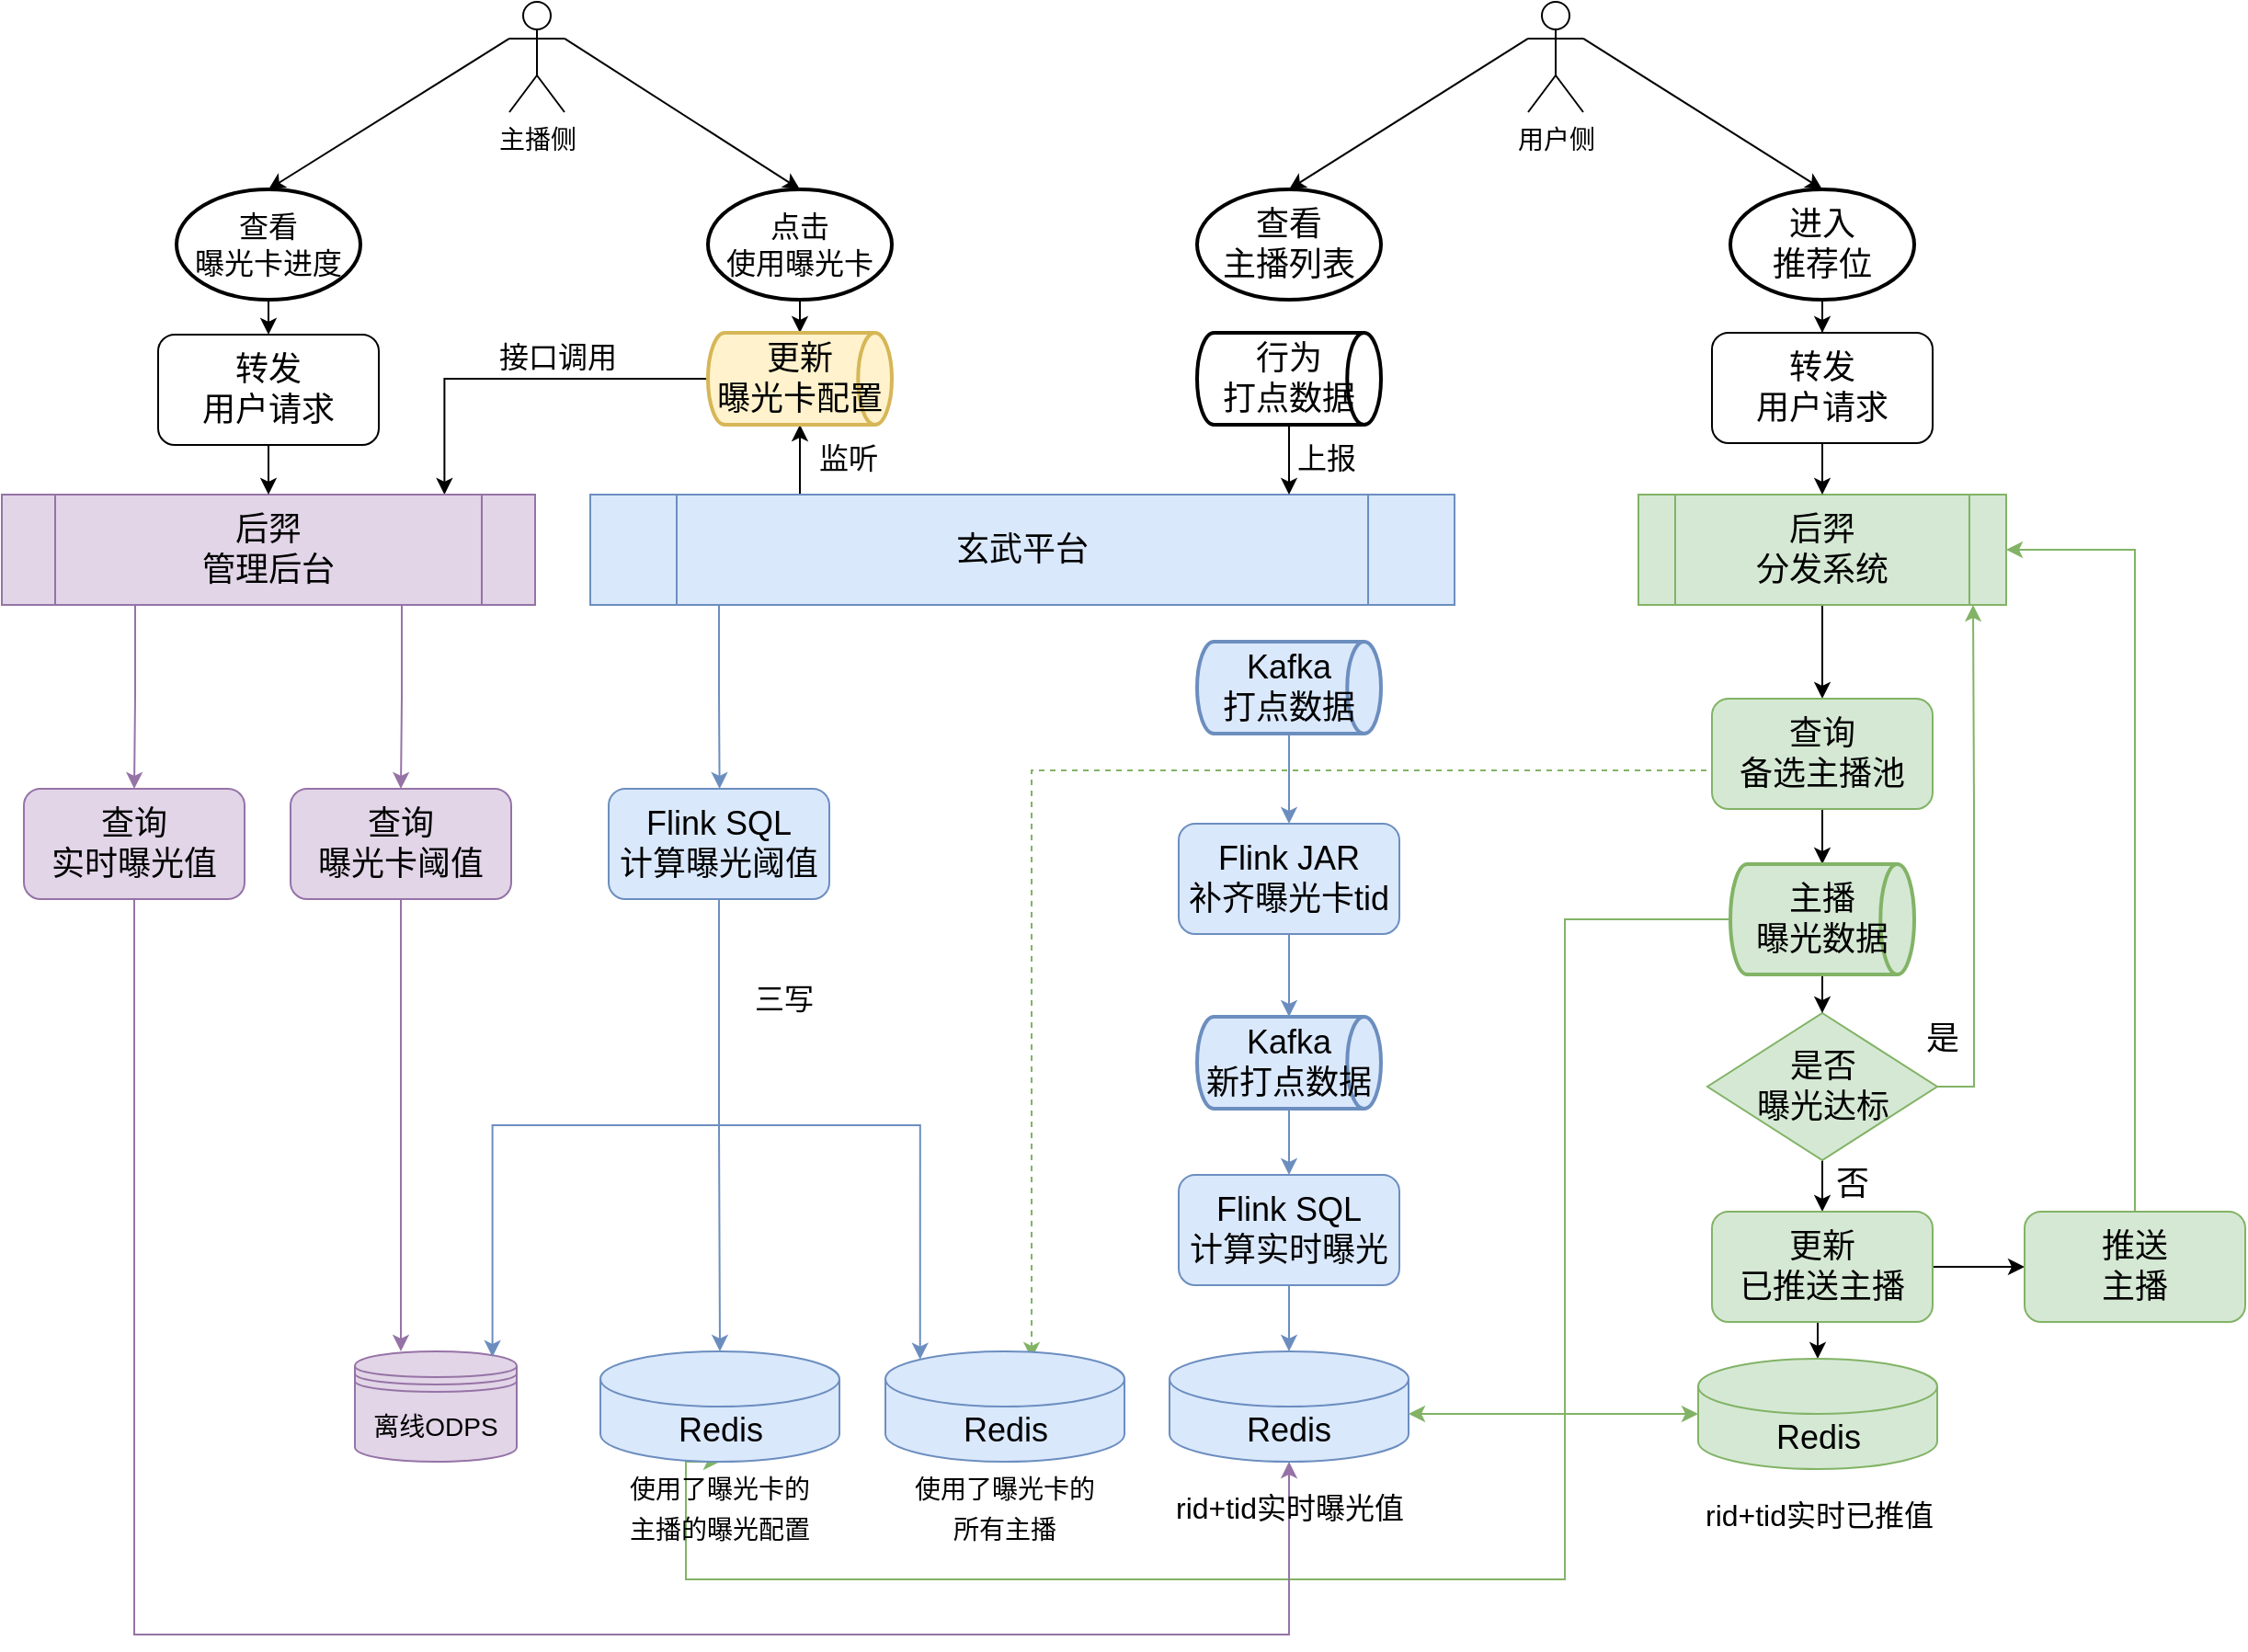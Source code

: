 <mxfile version="18.1.2" type="github">
  <diagram id="C5RBs43oDa-KdzZeNtuy" name="Page-1">
    <mxGraphModel dx="2500" dy="879" grid="1" gridSize="10" guides="1" tooltips="1" connect="1" arrows="1" fold="1" page="1" pageScale="1" pageWidth="827" pageHeight="1169" math="0" shadow="0">
      <root>
        <mxCell id="WIyWlLk6GJQsqaUBKTNV-0" />
        <mxCell id="WIyWlLk6GJQsqaUBKTNV-1" parent="WIyWlLk6GJQsqaUBKTNV-0" />
        <mxCell id="QYNvbnqAfwnq2PlY06qU-68" style="edgeStyle=orthogonalEdgeStyle;rounded=0;orthogonalLoop=1;jettySize=auto;html=1;exitX=0;exitY=0.5;exitDx=0;exitDy=0;exitPerimeter=0;entryX=0.5;entryY=1;entryDx=0;entryDy=0;entryPerimeter=0;fontSize=16;fillColor=#d5e8d4;strokeColor=#82b366;" edge="1" parent="WIyWlLk6GJQsqaUBKTNV-1" source="QYNvbnqAfwnq2PlY06qU-36" target="QYNvbnqAfwnq2PlY06qU-10">
          <mxGeometry relative="1" as="geometry">
            <Array as="points">
              <mxPoint x="600" y="611" />
              <mxPoint x="600" y="970" />
              <mxPoint x="122" y="970" />
            </Array>
          </mxGeometry>
        </mxCell>
        <mxCell id="QYNvbnqAfwnq2PlY06qU-76" style="edgeStyle=orthogonalEdgeStyle;rounded=0;orthogonalLoop=1;jettySize=auto;html=1;exitX=0.5;exitY=1;exitDx=0;exitDy=0;fontSize=16;entryX=0.5;entryY=1;entryDx=0;entryDy=0;entryPerimeter=0;fillColor=#e1d5e7;strokeColor=#9673a6;" edge="1" parent="WIyWlLk6GJQsqaUBKTNV-1" source="QYNvbnqAfwnq2PlY06qU-73" target="QYNvbnqAfwnq2PlY06qU-13">
          <mxGeometry relative="1" as="geometry">
            <mxPoint x="451" y="880" as="targetPoint" />
            <Array as="points">
              <mxPoint x="-178" y="1000" />
              <mxPoint x="450" y="1000" />
            </Array>
          </mxGeometry>
        </mxCell>
        <mxCell id="QYNvbnqAfwnq2PlY06qU-83" style="edgeStyle=none;rounded=0;orthogonalLoop=1;jettySize=auto;html=1;exitX=1;exitY=0.333;exitDx=0;exitDy=0;exitPerimeter=0;entryX=0.5;entryY=0;entryDx=0;entryDy=0;entryPerimeter=0;fontSize=16;" edge="1" parent="WIyWlLk6GJQsqaUBKTNV-1" source="QYNvbnqAfwnq2PlY06qU-0" target="QYNvbnqAfwnq2PlY06qU-32">
          <mxGeometry relative="1" as="geometry" />
        </mxCell>
        <mxCell id="QYNvbnqAfwnq2PlY06qU-84" style="edgeStyle=none;rounded=0;orthogonalLoop=1;jettySize=auto;html=1;exitX=0;exitY=0.333;exitDx=0;exitDy=0;exitPerimeter=0;entryX=0.5;entryY=0;entryDx=0;entryDy=0;entryPerimeter=0;fontSize=16;" edge="1" parent="WIyWlLk6GJQsqaUBKTNV-1" source="QYNvbnqAfwnq2PlY06qU-0" target="QYNvbnqAfwnq2PlY06qU-34">
          <mxGeometry relative="1" as="geometry" />
        </mxCell>
        <mxCell id="QYNvbnqAfwnq2PlY06qU-0" value="&lt;font style=&quot;font-size: 14px;&quot;&gt;主播侧&lt;/font&gt;" style="shape=umlActor;verticalLabelPosition=bottom;verticalAlign=top;html=1;outlineConnect=0;" vertex="1" parent="WIyWlLk6GJQsqaUBKTNV-1">
          <mxGeometry x="26" y="112" width="30" height="60" as="geometry" />
        </mxCell>
        <mxCell id="QYNvbnqAfwnq2PlY06qU-81" style="rounded=0;orthogonalLoop=1;jettySize=auto;html=1;exitX=1;exitY=0.333;exitDx=0;exitDy=0;exitPerimeter=0;entryX=0.5;entryY=0;entryDx=0;entryDy=0;entryPerimeter=0;fontSize=16;" edge="1" parent="WIyWlLk6GJQsqaUBKTNV-1" source="QYNvbnqAfwnq2PlY06qU-1" target="QYNvbnqAfwnq2PlY06qU-31">
          <mxGeometry relative="1" as="geometry" />
        </mxCell>
        <mxCell id="QYNvbnqAfwnq2PlY06qU-82" style="edgeStyle=none;rounded=0;orthogonalLoop=1;jettySize=auto;html=1;exitX=0;exitY=0.333;exitDx=0;exitDy=0;exitPerimeter=0;entryX=0.5;entryY=0;entryDx=0;entryDy=0;entryPerimeter=0;fontSize=16;" edge="1" parent="WIyWlLk6GJQsqaUBKTNV-1" source="QYNvbnqAfwnq2PlY06qU-1" target="QYNvbnqAfwnq2PlY06qU-35">
          <mxGeometry relative="1" as="geometry" />
        </mxCell>
        <mxCell id="QYNvbnqAfwnq2PlY06qU-1" value="&lt;font style=&quot;font-size: 14px;&quot;&gt;用户侧&lt;/font&gt;" style="shape=umlActor;verticalLabelPosition=bottom;verticalAlign=top;html=1;outlineConnect=0;" vertex="1" parent="WIyWlLk6GJQsqaUBKTNV-1">
          <mxGeometry x="580" y="112" width="30" height="60" as="geometry" />
        </mxCell>
        <mxCell id="QYNvbnqAfwnq2PlY06qU-38" style="edgeStyle=orthogonalEdgeStyle;rounded=0;orthogonalLoop=1;jettySize=auto;html=1;exitX=0.5;exitY=1;exitDx=0;exitDy=0;entryX=0.5;entryY=0;entryDx=0;entryDy=0;fontSize=18;" edge="1" parent="WIyWlLk6GJQsqaUBKTNV-1" source="QYNvbnqAfwnq2PlY06qU-3" target="QYNvbnqAfwnq2PlY06qU-4">
          <mxGeometry relative="1" as="geometry" />
        </mxCell>
        <mxCell id="QYNvbnqAfwnq2PlY06qU-3" value="后羿&lt;br&gt;分发系统" style="shape=process;whiteSpace=wrap;html=1;backgroundOutline=1;fontSize=18;fillColor=#d5e8d4;strokeColor=#82b366;" vertex="1" parent="WIyWlLk6GJQsqaUBKTNV-1">
          <mxGeometry x="640" y="380" width="200" height="60" as="geometry" />
        </mxCell>
        <mxCell id="QYNvbnqAfwnq2PlY06qU-39" style="edgeStyle=orthogonalEdgeStyle;rounded=0;orthogonalLoop=1;jettySize=auto;html=1;exitX=0.5;exitY=1;exitDx=0;exitDy=0;entryX=0.5;entryY=0;entryDx=0;entryDy=0;entryPerimeter=0;fontSize=18;" edge="1" parent="WIyWlLk6GJQsqaUBKTNV-1" source="QYNvbnqAfwnq2PlY06qU-4" target="QYNvbnqAfwnq2PlY06qU-36">
          <mxGeometry relative="1" as="geometry" />
        </mxCell>
        <mxCell id="QYNvbnqAfwnq2PlY06qU-98" style="edgeStyle=orthogonalEdgeStyle;rounded=0;orthogonalLoop=1;jettySize=auto;html=1;exitX=0;exitY=0.5;exitDx=0;exitDy=0;fontSize=16;fillColor=#d5e8d4;strokeColor=#82b366;dashed=1;" edge="1" parent="WIyWlLk6GJQsqaUBKTNV-1" source="QYNvbnqAfwnq2PlY06qU-4">
          <mxGeometry relative="1" as="geometry">
            <mxPoint x="310" y="850" as="targetPoint" />
            <Array as="points">
              <mxPoint x="680" y="530" />
              <mxPoint x="310" y="530" />
            </Array>
          </mxGeometry>
        </mxCell>
        <mxCell id="QYNvbnqAfwnq2PlY06qU-4" value="&lt;span style=&quot;font-size: 18px;&quot;&gt;查询&lt;br&gt;备选主播池&lt;/span&gt;" style="rounded=1;whiteSpace=wrap;html=1;fontSize=14;fillColor=#d5e8d4;strokeColor=#82b366;" vertex="1" parent="WIyWlLk6GJQsqaUBKTNV-1">
          <mxGeometry x="680" y="491" width="120" height="60" as="geometry" />
        </mxCell>
        <mxCell id="QYNvbnqAfwnq2PlY06qU-7" value="" style="group;" vertex="1" connectable="0" parent="WIyWlLk6GJQsqaUBKTNV-1">
          <mxGeometry x="228" y="846" width="135" height="100" as="geometry" />
        </mxCell>
        <mxCell id="QYNvbnqAfwnq2PlY06qU-5" value="Redis" style="shape=cylinder3;whiteSpace=wrap;html=1;boundedLbl=1;backgroundOutline=1;size=15;fontSize=18;fillColor=#dae8fc;strokeColor=#6c8ebf;" vertex="1" parent="QYNvbnqAfwnq2PlY06qU-7">
          <mxGeometry x="2.5" width="130" height="60" as="geometry" />
        </mxCell>
        <mxCell id="QYNvbnqAfwnq2PlY06qU-6" value="&lt;font style=&quot;font-size: 14px;&quot;&gt;使用了曝光卡的&lt;br&gt;所有主播&lt;/font&gt;" style="text;html=1;align=center;verticalAlign=middle;whiteSpace=wrap;rounded=0;fontSize=18;" vertex="1" parent="QYNvbnqAfwnq2PlY06qU-7">
          <mxGeometry y="70" width="135" height="30" as="geometry" />
        </mxCell>
        <mxCell id="QYNvbnqAfwnq2PlY06qU-9" value="" style="group;" vertex="1" connectable="0" parent="WIyWlLk6GJQsqaUBKTNV-1">
          <mxGeometry x="73" y="846" width="135" height="100" as="geometry" />
        </mxCell>
        <mxCell id="QYNvbnqAfwnq2PlY06qU-10" value="Redis" style="shape=cylinder3;whiteSpace=wrap;html=1;boundedLbl=1;backgroundOutline=1;size=15;fontSize=18;fillColor=#dae8fc;strokeColor=#6c8ebf;" vertex="1" parent="QYNvbnqAfwnq2PlY06qU-9">
          <mxGeometry x="2.5" width="130" height="60" as="geometry" />
        </mxCell>
        <mxCell id="QYNvbnqAfwnq2PlY06qU-11" value="&lt;font style=&quot;font-size: 14px;&quot;&gt;使用了曝光卡的&lt;br&gt;主播的曝光配置&lt;/font&gt;" style="text;html=1;strokeColor=none;fillColor=none;align=center;verticalAlign=middle;whiteSpace=wrap;rounded=0;fontSize=18;" vertex="1" parent="QYNvbnqAfwnq2PlY06qU-9">
          <mxGeometry y="70" width="135" height="30" as="geometry" />
        </mxCell>
        <mxCell id="QYNvbnqAfwnq2PlY06qU-12" value="" style="group;" vertex="1" connectable="0" parent="WIyWlLk6GJQsqaUBKTNV-1">
          <mxGeometry x="382.5" y="846" width="135" height="100" as="geometry" />
        </mxCell>
        <mxCell id="QYNvbnqAfwnq2PlY06qU-13" value="Redis" style="shape=cylinder3;whiteSpace=wrap;html=1;boundedLbl=1;backgroundOutline=1;size=15;fontSize=18;fillColor=#dae8fc;strokeColor=#6c8ebf;" vertex="1" parent="QYNvbnqAfwnq2PlY06qU-12">
          <mxGeometry x="2.5" width="130" height="60" as="geometry" />
        </mxCell>
        <mxCell id="QYNvbnqAfwnq2PlY06qU-14" value="&lt;font style=&quot;font-size: 16px;&quot;&gt;rid+tid实时曝光值&lt;/font&gt;" style="text;html=1;align=center;verticalAlign=middle;whiteSpace=wrap;rounded=0;fontSize=18;" vertex="1" parent="QYNvbnqAfwnq2PlY06qU-12">
          <mxGeometry x="0.5" y="70" width="135" height="30" as="geometry" />
        </mxCell>
        <mxCell id="QYNvbnqAfwnq2PlY06qU-41" style="edgeStyle=orthogonalEdgeStyle;rounded=0;orthogonalLoop=1;jettySize=auto;html=1;exitX=0.5;exitY=1;exitDx=0;exitDy=0;fontSize=18;" edge="1" parent="WIyWlLk6GJQsqaUBKTNV-1" source="QYNvbnqAfwnq2PlY06qU-15" target="QYNvbnqAfwnq2PlY06qU-16">
          <mxGeometry relative="1" as="geometry" />
        </mxCell>
        <mxCell id="QYNvbnqAfwnq2PlY06qU-49" style="edgeStyle=orthogonalEdgeStyle;rounded=0;orthogonalLoop=1;jettySize=auto;html=1;exitX=1;exitY=0.5;exitDx=0;exitDy=0;entryX=0.91;entryY=1;entryDx=0;entryDy=0;entryPerimeter=0;fontSize=18;fillColor=#d5e8d4;strokeColor=#82b366;" edge="1" parent="WIyWlLk6GJQsqaUBKTNV-1" source="QYNvbnqAfwnq2PlY06qU-15" target="QYNvbnqAfwnq2PlY06qU-3">
          <mxGeometry relative="1" as="geometry" />
        </mxCell>
        <mxCell id="QYNvbnqAfwnq2PlY06qU-15" value="&lt;font style=&quot;font-size: 18px;&quot;&gt;是否&lt;br&gt;曝光达标&lt;/font&gt;" style="rhombus;whiteSpace=wrap;html=1;fontSize=14;fillColor=#d5e8d4;strokeColor=#82b366;" vertex="1" parent="WIyWlLk6GJQsqaUBKTNV-1">
          <mxGeometry x="677.5" y="662" width="125" height="80" as="geometry" />
        </mxCell>
        <mxCell id="QYNvbnqAfwnq2PlY06qU-94" style="edgeStyle=orthogonalEdgeStyle;rounded=0;orthogonalLoop=1;jettySize=auto;html=1;exitX=1;exitY=0.5;exitDx=0;exitDy=0;entryX=0;entryY=0.5;entryDx=0;entryDy=0;fontSize=16;" edge="1" parent="WIyWlLk6GJQsqaUBKTNV-1" source="QYNvbnqAfwnq2PlY06qU-16" target="QYNvbnqAfwnq2PlY06qU-17">
          <mxGeometry relative="1" as="geometry" />
        </mxCell>
        <mxCell id="QYNvbnqAfwnq2PlY06qU-96" style="edgeStyle=orthogonalEdgeStyle;rounded=0;orthogonalLoop=1;jettySize=auto;html=1;exitX=0.5;exitY=1;exitDx=0;exitDy=0;entryX=0.5;entryY=0;entryDx=0;entryDy=0;entryPerimeter=0;fontSize=16;" edge="1" parent="WIyWlLk6GJQsqaUBKTNV-1" source="QYNvbnqAfwnq2PlY06qU-16" target="QYNvbnqAfwnq2PlY06qU-92">
          <mxGeometry relative="1" as="geometry" />
        </mxCell>
        <mxCell id="QYNvbnqAfwnq2PlY06qU-16" value="&lt;span style=&quot;font-size: 18px;&quot;&gt;更新&lt;br&gt;&lt;/span&gt;&lt;span style=&quot;font-size: 18px;&quot;&gt;已推送主播&lt;/span&gt;" style="rounded=1;whiteSpace=wrap;html=1;fontSize=14;fillColor=#d5e8d4;strokeColor=#82b366;" vertex="1" parent="WIyWlLk6GJQsqaUBKTNV-1">
          <mxGeometry x="680" y="770" width="120" height="60" as="geometry" />
        </mxCell>
        <mxCell id="QYNvbnqAfwnq2PlY06qU-95" style="edgeStyle=orthogonalEdgeStyle;rounded=0;orthogonalLoop=1;jettySize=auto;html=1;exitX=0.5;exitY=0;exitDx=0;exitDy=0;entryX=1;entryY=0.5;entryDx=0;entryDy=0;fontSize=16;fillColor=#d5e8d4;strokeColor=#82b366;" edge="1" parent="WIyWlLk6GJQsqaUBKTNV-1" source="QYNvbnqAfwnq2PlY06qU-17" target="QYNvbnqAfwnq2PlY06qU-3">
          <mxGeometry relative="1" as="geometry" />
        </mxCell>
        <mxCell id="QYNvbnqAfwnq2PlY06qU-17" value="&lt;span style=&quot;font-size: 18px;&quot;&gt;推送&lt;br&gt;主播&lt;/span&gt;" style="rounded=1;whiteSpace=wrap;html=1;fontSize=14;fillColor=#d5e8d4;strokeColor=#82b366;" vertex="1" parent="WIyWlLk6GJQsqaUBKTNV-1">
          <mxGeometry x="850" y="770" width="120" height="60" as="geometry" />
        </mxCell>
        <mxCell id="QYNvbnqAfwnq2PlY06qU-52" style="edgeStyle=orthogonalEdgeStyle;rounded=0;orthogonalLoop=1;jettySize=auto;html=1;exitX=0.5;exitY=1;exitDx=0;exitDy=0;entryX=0.5;entryY=0;entryDx=0;entryDy=0;entryPerimeter=0;fontSize=18;fillColor=#dae8fc;strokeColor=#6c8ebf;" edge="1" parent="WIyWlLk6GJQsqaUBKTNV-1" source="QYNvbnqAfwnq2PlY06qU-20" target="QYNvbnqAfwnq2PlY06qU-48">
          <mxGeometry relative="1" as="geometry" />
        </mxCell>
        <mxCell id="QYNvbnqAfwnq2PlY06qU-20" value="&lt;span style=&quot;font-size: 18px;&quot;&gt;Flink JAR&lt;br&gt;补齐曝光卡tid&lt;br&gt;&lt;/span&gt;" style="rounded=1;whiteSpace=wrap;html=1;fontSize=14;fillColor=#dae8fc;strokeColor=#6c8ebf;" vertex="1" parent="WIyWlLk6GJQsqaUBKTNV-1">
          <mxGeometry x="390" y="559" width="120" height="60" as="geometry" />
        </mxCell>
        <mxCell id="QYNvbnqAfwnq2PlY06qU-54" style="edgeStyle=orthogonalEdgeStyle;rounded=0;orthogonalLoop=1;jettySize=auto;html=1;exitX=0.5;exitY=1;exitDx=0;exitDy=0;entryX=0.5;entryY=0;entryDx=0;entryDy=0;entryPerimeter=0;fontSize=18;fillColor=#dae8fc;strokeColor=#6c8ebf;" edge="1" parent="WIyWlLk6GJQsqaUBKTNV-1" source="QYNvbnqAfwnq2PlY06qU-22" target="QYNvbnqAfwnq2PlY06qU-13">
          <mxGeometry relative="1" as="geometry" />
        </mxCell>
        <mxCell id="QYNvbnqAfwnq2PlY06qU-22" value="&lt;span style=&quot;font-size: 18px;&quot;&gt;Flink SQL&lt;br&gt;计算实时曝光&lt;br&gt;&lt;/span&gt;" style="rounded=1;whiteSpace=wrap;html=1;fontSize=14;fillColor=#dae8fc;strokeColor=#6c8ebf;" vertex="1" parent="WIyWlLk6GJQsqaUBKTNV-1">
          <mxGeometry x="390" y="750" width="120" height="60" as="geometry" />
        </mxCell>
        <mxCell id="QYNvbnqAfwnq2PlY06qU-26" value="&lt;font style=&quot;font-size: 14px;&quot;&gt;离线ODPS&lt;/font&gt;" style="shape=datastore;whiteSpace=wrap;html=1;fontSize=18;fillColor=#e1d5e7;strokeColor=#9673a6;" vertex="1" parent="WIyWlLk6GJQsqaUBKTNV-1">
          <mxGeometry x="-58" y="846" width="88" height="60" as="geometry" />
        </mxCell>
        <mxCell id="QYNvbnqAfwnq2PlY06qU-99" style="edgeStyle=orthogonalEdgeStyle;rounded=0;orthogonalLoop=1;jettySize=auto;html=1;exitX=0.25;exitY=0;exitDx=0;exitDy=0;fontSize=16;entryX=0.5;entryY=1;entryDx=0;entryDy=0;entryPerimeter=0;" edge="1" parent="WIyWlLk6GJQsqaUBKTNV-1" source="QYNvbnqAfwnq2PlY06qU-29" target="QYNvbnqAfwnq2PlY06qU-55">
          <mxGeometry relative="1" as="geometry">
            <mxPoint x="188" y="350" as="targetPoint" />
          </mxGeometry>
        </mxCell>
        <mxCell id="QYNvbnqAfwnq2PlY06qU-110" style="edgeStyle=orthogonalEdgeStyle;rounded=0;orthogonalLoop=1;jettySize=auto;html=1;exitX=0.11;exitY=1;exitDx=0;exitDy=0;exitPerimeter=0;entryX=0.5;entryY=0;entryDx=0;entryDy=0;fontSize=16;fillColor=#dae8fc;strokeColor=#6c8ebf;" edge="1" parent="WIyWlLk6GJQsqaUBKTNV-1">
          <mxGeometry relative="1" as="geometry">
            <mxPoint x="131.01" y="440" as="sourcePoint" />
            <mxPoint x="140.31" y="540" as="targetPoint" />
            <Array as="points">
              <mxPoint x="140" y="440" />
              <mxPoint x="140" y="490" />
              <mxPoint x="140" y="490" />
            </Array>
          </mxGeometry>
        </mxCell>
        <mxCell id="QYNvbnqAfwnq2PlY06qU-29" value="玄武平台" style="shape=process;whiteSpace=wrap;html=1;backgroundOutline=1;fontSize=18;fillColor=#dae8fc;strokeColor=#6c8ebf;points=[[0,0,0,0,0],[0,0.25,0,0,0],[0,0.5,0,0,0],[0,0.75,0,0,0],[0.11,1,0,0,0],[0.25,0,0,0,0],[0.25,1,0,0,0],[0.5,0,0,0,0],[0.5,1,0,0,0],[0.75,0,0,0,0],[0.75,1,0,0,0],[1,0,0,0,0],[1,0.25,0,0,0],[1,0.5,0,0,0],[1,0.75,0,0,0],[1,1,0,0,0]];" vertex="1" parent="WIyWlLk6GJQsqaUBKTNV-1">
          <mxGeometry x="70" y="380" width="470" height="60" as="geometry" />
        </mxCell>
        <mxCell id="QYNvbnqAfwnq2PlY06qU-104" style="edgeStyle=orthogonalEdgeStyle;rounded=0;orthogonalLoop=1;jettySize=auto;html=1;exitX=0.5;exitY=1;exitDx=0;exitDy=0;exitPerimeter=0;fontSize=16;" edge="1" parent="WIyWlLk6GJQsqaUBKTNV-1" source="QYNvbnqAfwnq2PlY06qU-31" target="QYNvbnqAfwnq2PlY06qU-103">
          <mxGeometry relative="1" as="geometry" />
        </mxCell>
        <mxCell id="QYNvbnqAfwnq2PlY06qU-31" value="&lt;font style=&quot;font-size: 18px;&quot;&gt;进入&lt;br&gt;推荐位&lt;/font&gt;" style="strokeWidth=2;html=1;shape=mxgraph.flowchart.start_1;whiteSpace=wrap;fontSize=14;" vertex="1" parent="WIyWlLk6GJQsqaUBKTNV-1">
          <mxGeometry x="690" y="214" width="100" height="60" as="geometry" />
        </mxCell>
        <mxCell id="QYNvbnqAfwnq2PlY06qU-61" style="edgeStyle=orthogonalEdgeStyle;rounded=0;orthogonalLoop=1;jettySize=auto;html=1;exitX=0.5;exitY=1;exitDx=0;exitDy=0;exitPerimeter=0;fontSize=16;" edge="1" parent="WIyWlLk6GJQsqaUBKTNV-1" source="QYNvbnqAfwnq2PlY06qU-32" target="QYNvbnqAfwnq2PlY06qU-55">
          <mxGeometry relative="1" as="geometry" />
        </mxCell>
        <mxCell id="QYNvbnqAfwnq2PlY06qU-32" value="&lt;font style=&quot;font-size: 16px;&quot;&gt;点击&lt;br style=&quot;&quot;&gt;使用曝光卡&lt;/font&gt;" style="strokeWidth=2;html=1;shape=mxgraph.flowchart.start_1;whiteSpace=wrap;fontSize=14;" vertex="1" parent="WIyWlLk6GJQsqaUBKTNV-1">
          <mxGeometry x="134" y="214" width="100" height="60" as="geometry" />
        </mxCell>
        <mxCell id="QYNvbnqAfwnq2PlY06qU-107" style="edgeStyle=orthogonalEdgeStyle;rounded=0;orthogonalLoop=1;jettySize=auto;html=1;exitX=0.5;exitY=1;exitDx=0;exitDy=0;exitPerimeter=0;entryX=0.5;entryY=0;entryDx=0;entryDy=0;fontSize=16;" edge="1" parent="WIyWlLk6GJQsqaUBKTNV-1" source="QYNvbnqAfwnq2PlY06qU-34" target="QYNvbnqAfwnq2PlY06qU-106">
          <mxGeometry relative="1" as="geometry" />
        </mxCell>
        <mxCell id="QYNvbnqAfwnq2PlY06qU-34" value="&lt;font style=&quot;font-size: 16px;&quot;&gt;查看&lt;br style=&quot;&quot;&gt;曝光卡进度&lt;/font&gt;" style="strokeWidth=2;html=1;shape=mxgraph.flowchart.start_1;whiteSpace=wrap;fontSize=14;" vertex="1" parent="WIyWlLk6GJQsqaUBKTNV-1">
          <mxGeometry x="-155" y="214" width="100" height="60" as="geometry" />
        </mxCell>
        <mxCell id="QYNvbnqAfwnq2PlY06qU-35" value="&lt;font style=&quot;font-size: 18px;&quot;&gt;查看&lt;br&gt;主播列表&lt;br&gt;&lt;/font&gt;" style="strokeWidth=2;html=1;shape=mxgraph.flowchart.start_1;whiteSpace=wrap;fontSize=14;" vertex="1" parent="WIyWlLk6GJQsqaUBKTNV-1">
          <mxGeometry x="400" y="214" width="100" height="60" as="geometry" />
        </mxCell>
        <mxCell id="QYNvbnqAfwnq2PlY06qU-40" style="edgeStyle=orthogonalEdgeStyle;rounded=0;orthogonalLoop=1;jettySize=auto;html=1;exitX=0.5;exitY=1;exitDx=0;exitDy=0;exitPerimeter=0;entryX=0.5;entryY=0;entryDx=0;entryDy=0;fontSize=18;" edge="1" parent="WIyWlLk6GJQsqaUBKTNV-1" source="QYNvbnqAfwnq2PlY06qU-36" target="QYNvbnqAfwnq2PlY06qU-15">
          <mxGeometry relative="1" as="geometry" />
        </mxCell>
        <mxCell id="QYNvbnqAfwnq2PlY06qU-66" style="edgeStyle=orthogonalEdgeStyle;rounded=0;orthogonalLoop=1;jettySize=auto;html=1;exitX=0;exitY=0.5;exitDx=0;exitDy=0;exitPerimeter=0;fontSize=16;fillColor=#d5e8d4;strokeColor=#82b366;" edge="1" parent="WIyWlLk6GJQsqaUBKTNV-1" source="QYNvbnqAfwnq2PlY06qU-36">
          <mxGeometry relative="1" as="geometry">
            <mxPoint x="515" y="880" as="targetPoint" />
            <Array as="points">
              <mxPoint x="600" y="611" />
              <mxPoint x="600" y="880" />
            </Array>
          </mxGeometry>
        </mxCell>
        <mxCell id="QYNvbnqAfwnq2PlY06qU-97" style="edgeStyle=orthogonalEdgeStyle;rounded=0;orthogonalLoop=1;jettySize=auto;html=1;exitX=0;exitY=0.5;exitDx=0;exitDy=0;exitPerimeter=0;entryX=0;entryY=0.5;entryDx=0;entryDy=0;entryPerimeter=0;fontSize=16;fillColor=#d5e8d4;strokeColor=#82b366;" edge="1" parent="WIyWlLk6GJQsqaUBKTNV-1" source="QYNvbnqAfwnq2PlY06qU-36" target="QYNvbnqAfwnq2PlY06qU-92">
          <mxGeometry relative="1" as="geometry">
            <Array as="points">
              <mxPoint x="600" y="611" />
              <mxPoint x="600" y="880" />
            </Array>
          </mxGeometry>
        </mxCell>
        <mxCell id="QYNvbnqAfwnq2PlY06qU-36" value="&lt;font style=&quot;font-size: 18px;&quot;&gt;主播&lt;br&gt;曝光数据&lt;/font&gt;" style="strokeWidth=2;html=1;shape=mxgraph.flowchart.direct_data;whiteSpace=wrap;fontSize=16;fillColor=#d5e8d4;strokeColor=#82b366;" vertex="1" parent="WIyWlLk6GJQsqaUBKTNV-1">
          <mxGeometry x="690" y="581" width="100" height="60" as="geometry" />
        </mxCell>
        <mxCell id="QYNvbnqAfwnq2PlY06qU-45" value="否" style="text;html=1;align=center;verticalAlign=middle;resizable=0;points=[];autosize=1;strokeColor=none;fillColor=none;fontSize=18;" vertex="1" parent="WIyWlLk6GJQsqaUBKTNV-1">
          <mxGeometry x="741" y="740" width="30" height="30" as="geometry" />
        </mxCell>
        <mxCell id="QYNvbnqAfwnq2PlY06qU-46" value="是" style="text;html=1;align=center;verticalAlign=middle;resizable=0;points=[];autosize=1;strokeColor=none;fillColor=none;fontSize=18;" vertex="1" parent="WIyWlLk6GJQsqaUBKTNV-1">
          <mxGeometry x="790" y="661" width="30" height="30" as="geometry" />
        </mxCell>
        <mxCell id="QYNvbnqAfwnq2PlY06qU-51" style="edgeStyle=orthogonalEdgeStyle;rounded=0;orthogonalLoop=1;jettySize=auto;html=1;exitX=0.5;exitY=1;exitDx=0;exitDy=0;exitPerimeter=0;entryX=0.5;entryY=0;entryDx=0;entryDy=0;fontSize=18;fillColor=#dae8fc;strokeColor=#6c8ebf;" edge="1" parent="WIyWlLk6GJQsqaUBKTNV-1" source="QYNvbnqAfwnq2PlY06qU-47" target="QYNvbnqAfwnq2PlY06qU-20">
          <mxGeometry relative="1" as="geometry" />
        </mxCell>
        <mxCell id="QYNvbnqAfwnq2PlY06qU-47" value="&lt;span style=&quot;font-size: 18px;&quot;&gt;Kafka&lt;br&gt;打点数据&lt;/span&gt;" style="strokeWidth=2;html=1;shape=mxgraph.flowchart.direct_data;whiteSpace=wrap;fontSize=16;fillColor=#dae8fc;strokeColor=#6c8ebf;" vertex="1" parent="WIyWlLk6GJQsqaUBKTNV-1">
          <mxGeometry x="400" y="460" width="100" height="50" as="geometry" />
        </mxCell>
        <mxCell id="QYNvbnqAfwnq2PlY06qU-53" style="edgeStyle=orthogonalEdgeStyle;rounded=0;orthogonalLoop=1;jettySize=auto;html=1;exitX=0.5;exitY=1;exitDx=0;exitDy=0;exitPerimeter=0;entryX=0.5;entryY=0;entryDx=0;entryDy=0;fontSize=18;fillColor=#dae8fc;strokeColor=#6c8ebf;" edge="1" parent="WIyWlLk6GJQsqaUBKTNV-1" source="QYNvbnqAfwnq2PlY06qU-48" target="QYNvbnqAfwnq2PlY06qU-22">
          <mxGeometry relative="1" as="geometry" />
        </mxCell>
        <mxCell id="QYNvbnqAfwnq2PlY06qU-48" value="&lt;span style=&quot;font-size: 18px;&quot;&gt;Kafka&lt;br&gt;新打点数据&lt;/span&gt;" style="strokeWidth=2;html=1;shape=mxgraph.flowchart.direct_data;whiteSpace=wrap;fontSize=16;fillColor=#dae8fc;strokeColor=#6c8ebf;" vertex="1" parent="WIyWlLk6GJQsqaUBKTNV-1">
          <mxGeometry x="400" y="664" width="100" height="50" as="geometry" />
        </mxCell>
        <mxCell id="QYNvbnqAfwnq2PlY06qU-85" style="edgeStyle=orthogonalEdgeStyle;rounded=0;orthogonalLoop=1;jettySize=auto;html=1;exitX=0;exitY=0.5;exitDx=0;exitDy=0;exitPerimeter=0;entryX=0.83;entryY=0;entryDx=0;entryDy=0;entryPerimeter=0;fontSize=16;" edge="1" parent="WIyWlLk6GJQsqaUBKTNV-1" source="QYNvbnqAfwnq2PlY06qU-55" target="QYNvbnqAfwnq2PlY06qU-69">
          <mxGeometry relative="1" as="geometry" />
        </mxCell>
        <mxCell id="QYNvbnqAfwnq2PlY06qU-55" value="&lt;span style=&quot;font-size: 18px;&quot;&gt;更新&lt;br&gt;曝光卡配置&lt;/span&gt;" style="strokeWidth=2;html=1;shape=mxgraph.flowchart.direct_data;whiteSpace=wrap;fontSize=16;fillColor=#fff2cc;strokeColor=#d6b656;" vertex="1" parent="WIyWlLk6GJQsqaUBKTNV-1">
          <mxGeometry x="134" y="292" width="100" height="50" as="geometry" />
        </mxCell>
        <mxCell id="QYNvbnqAfwnq2PlY06qU-101" style="edgeStyle=orthogonalEdgeStyle;rounded=0;orthogonalLoop=1;jettySize=auto;html=1;exitX=0.5;exitY=1;exitDx=0;exitDy=0;exitPerimeter=0;fontSize=16;" edge="1" parent="WIyWlLk6GJQsqaUBKTNV-1" source="QYNvbnqAfwnq2PlY06qU-56">
          <mxGeometry relative="1" as="geometry">
            <mxPoint x="450" y="380" as="targetPoint" />
          </mxGeometry>
        </mxCell>
        <mxCell id="QYNvbnqAfwnq2PlY06qU-56" value="&lt;span style=&quot;font-size: 18px;&quot;&gt;行为&lt;br&gt;打点数据&lt;/span&gt;" style="strokeWidth=2;html=1;shape=mxgraph.flowchart.direct_data;whiteSpace=wrap;fontSize=16;" vertex="1" parent="WIyWlLk6GJQsqaUBKTNV-1">
          <mxGeometry x="400" y="292" width="100" height="50" as="geometry" />
        </mxCell>
        <mxCell id="QYNvbnqAfwnq2PlY06qU-58" style="edgeStyle=orthogonalEdgeStyle;rounded=0;orthogonalLoop=1;jettySize=auto;html=1;exitX=0.5;exitY=1;exitDx=0;exitDy=0;fontSize=16;fillColor=#dae8fc;strokeColor=#6c8ebf;" edge="1" parent="WIyWlLk6GJQsqaUBKTNV-1" source="QYNvbnqAfwnq2PlY06qU-57" target="QYNvbnqAfwnq2PlY06qU-10">
          <mxGeometry relative="1" as="geometry" />
        </mxCell>
        <mxCell id="QYNvbnqAfwnq2PlY06qU-59" style="edgeStyle=orthogonalEdgeStyle;rounded=0;orthogonalLoop=1;jettySize=auto;html=1;exitX=0.5;exitY=1;exitDx=0;exitDy=0;entryX=0.145;entryY=0;entryDx=0;entryDy=4.35;entryPerimeter=0;fontSize=16;fillColor=#dae8fc;strokeColor=#6c8ebf;" edge="1" parent="WIyWlLk6GJQsqaUBKTNV-1" source="QYNvbnqAfwnq2PlY06qU-57" target="QYNvbnqAfwnq2PlY06qU-5">
          <mxGeometry relative="1" as="geometry" />
        </mxCell>
        <mxCell id="QYNvbnqAfwnq2PlY06qU-109" style="edgeStyle=orthogonalEdgeStyle;rounded=0;orthogonalLoop=1;jettySize=auto;html=1;exitX=0.5;exitY=1;exitDx=0;exitDy=0;entryX=0.85;entryY=0.05;entryDx=0;entryDy=0;entryPerimeter=0;fontSize=16;fillColor=#dae8fc;strokeColor=#6c8ebf;" edge="1" parent="WIyWlLk6GJQsqaUBKTNV-1" source="QYNvbnqAfwnq2PlY06qU-57" target="QYNvbnqAfwnq2PlY06qU-26">
          <mxGeometry relative="1" as="geometry" />
        </mxCell>
        <mxCell id="QYNvbnqAfwnq2PlY06qU-57" value="&lt;span style=&quot;font-size: 18px;&quot;&gt;Flink SQL&lt;br&gt;计算曝光阈值&lt;br&gt;&lt;/span&gt;" style="rounded=1;whiteSpace=wrap;html=1;fontSize=14;fillColor=#dae8fc;strokeColor=#6c8ebf;" vertex="1" parent="WIyWlLk6GJQsqaUBKTNV-1">
          <mxGeometry x="80" y="540" width="120" height="60" as="geometry" />
        </mxCell>
        <mxCell id="QYNvbnqAfwnq2PlY06qU-64" value="三写" style="text;html=1;align=center;verticalAlign=middle;resizable=0;points=[];autosize=1;fontSize=16;" vertex="1" parent="WIyWlLk6GJQsqaUBKTNV-1">
          <mxGeometry x="150" y="644" width="50" height="20" as="geometry" />
        </mxCell>
        <mxCell id="QYNvbnqAfwnq2PlY06qU-89" style="edgeStyle=orthogonalEdgeStyle;rounded=0;orthogonalLoop=1;jettySize=auto;html=1;exitX=0.25;exitY=1;exitDx=0;exitDy=0;entryX=0.5;entryY=0;entryDx=0;entryDy=0;fontSize=16;fillColor=#e1d5e7;strokeColor=#9673a6;" edge="1" parent="WIyWlLk6GJQsqaUBKTNV-1" source="QYNvbnqAfwnq2PlY06qU-69" target="QYNvbnqAfwnq2PlY06qU-73">
          <mxGeometry relative="1" as="geometry" />
        </mxCell>
        <mxCell id="QYNvbnqAfwnq2PlY06qU-90" style="edgeStyle=orthogonalEdgeStyle;rounded=0;orthogonalLoop=1;jettySize=auto;html=1;exitX=0.75;exitY=1;exitDx=0;exitDy=0;fontSize=16;fillColor=#e1d5e7;strokeColor=#9673a6;" edge="1" parent="WIyWlLk6GJQsqaUBKTNV-1" source="QYNvbnqAfwnq2PlY06qU-69" target="QYNvbnqAfwnq2PlY06qU-70">
          <mxGeometry relative="1" as="geometry" />
        </mxCell>
        <mxCell id="QYNvbnqAfwnq2PlY06qU-69" value="后羿&lt;br&gt;管理后台" style="shape=process;whiteSpace=wrap;html=1;backgroundOutline=1;fontSize=18;fillColor=#e1d5e7;strokeColor=#9673a6;points=[[0,0,0,0,0],[0,0.25,0,0,0],[0,0.5,0,0,0],[0,0.75,0,0,0],[0,1,0,0,0],[0.25,0,0,0,0],[0.25,1,0,0,0],[0.5,0,0,0,0],[0.5,1,0,0,0],[0.75,1,0,0,0],[0.83,0,0,0,0],[1,0,0,0,0],[1,0.25,0,0,0],[1,0.5,0,0,0],[1,0.75,0,0,0],[1,1,0,0,0]];" vertex="1" parent="WIyWlLk6GJQsqaUBKTNV-1">
          <mxGeometry x="-250" y="380" width="290" height="60" as="geometry" />
        </mxCell>
        <mxCell id="QYNvbnqAfwnq2PlY06qU-74" style="edgeStyle=orthogonalEdgeStyle;rounded=0;orthogonalLoop=1;jettySize=auto;html=1;exitX=0.5;exitY=1;exitDx=0;exitDy=0;fontSize=16;fillColor=#e1d5e7;strokeColor=#9673a6;" edge="1" parent="WIyWlLk6GJQsqaUBKTNV-1" source="QYNvbnqAfwnq2PlY06qU-70" target="QYNvbnqAfwnq2PlY06qU-26">
          <mxGeometry relative="1" as="geometry">
            <Array as="points">
              <mxPoint x="-33" y="790" />
              <mxPoint x="-33" y="790" />
            </Array>
          </mxGeometry>
        </mxCell>
        <mxCell id="QYNvbnqAfwnq2PlY06qU-70" value="&lt;span style=&quot;font-size: 18px;&quot;&gt;查询&lt;br&gt;曝光卡阈值&lt;br&gt;&lt;/span&gt;" style="rounded=1;whiteSpace=wrap;html=1;fontSize=14;fillColor=#e1d5e7;strokeColor=#9673a6;" vertex="1" parent="WIyWlLk6GJQsqaUBKTNV-1">
          <mxGeometry x="-93" y="540" width="120" height="60" as="geometry" />
        </mxCell>
        <mxCell id="QYNvbnqAfwnq2PlY06qU-73" value="&lt;span style=&quot;font-size: 18px;&quot;&gt;查询&lt;br&gt;实时曝光值&lt;br&gt;&lt;/span&gt;" style="rounded=1;whiteSpace=wrap;html=1;fontSize=14;fillColor=#e1d5e7;strokeColor=#9673a6;" vertex="1" parent="WIyWlLk6GJQsqaUBKTNV-1">
          <mxGeometry x="-238" y="540" width="120" height="60" as="geometry" />
        </mxCell>
        <mxCell id="QYNvbnqAfwnq2PlY06qU-86" value="接口调用" style="text;html=1;align=center;verticalAlign=middle;resizable=0;points=[];autosize=1;strokeColor=none;fillColor=none;fontSize=16;" vertex="1" parent="WIyWlLk6GJQsqaUBKTNV-1">
          <mxGeometry x="12" y="295" width="80" height="20" as="geometry" />
        </mxCell>
        <mxCell id="QYNvbnqAfwnq2PlY06qU-91" value="" style="group;" vertex="1" connectable="0" parent="WIyWlLk6GJQsqaUBKTNV-1">
          <mxGeometry x="670" y="850" width="135" height="100" as="geometry" />
        </mxCell>
        <mxCell id="QYNvbnqAfwnq2PlY06qU-92" value="Redis" style="shape=cylinder3;whiteSpace=wrap;html=1;boundedLbl=1;backgroundOutline=1;size=15;fontSize=18;fillColor=#d5e8d4;strokeColor=#82b366;" vertex="1" parent="QYNvbnqAfwnq2PlY06qU-91">
          <mxGeometry x="2.5" width="130" height="60" as="geometry" />
        </mxCell>
        <mxCell id="QYNvbnqAfwnq2PlY06qU-93" value="&lt;font style=&quot;font-size: 16px;&quot;&gt;rid+tid实时已推值&lt;/font&gt;" style="text;html=1;strokeColor=none;fillColor=none;align=center;verticalAlign=middle;whiteSpace=wrap;rounded=0;fontSize=18;" vertex="1" parent="QYNvbnqAfwnq2PlY06qU-91">
          <mxGeometry x="0.5" y="70" width="135" height="30" as="geometry" />
        </mxCell>
        <mxCell id="QYNvbnqAfwnq2PlY06qU-100" value="监听" style="text;html=1;align=center;verticalAlign=middle;resizable=0;points=[];autosize=1;strokeColor=none;fillColor=none;fontSize=16;" vertex="1" parent="WIyWlLk6GJQsqaUBKTNV-1">
          <mxGeometry x="185" y="350" width="50" height="20" as="geometry" />
        </mxCell>
        <mxCell id="QYNvbnqAfwnq2PlY06qU-102" value="上报" style="text;html=1;align=center;verticalAlign=middle;resizable=0;points=[];autosize=1;strokeColor=none;fillColor=none;fontSize=16;" vertex="1" parent="WIyWlLk6GJQsqaUBKTNV-1">
          <mxGeometry x="445" y="350" width="50" height="20" as="geometry" />
        </mxCell>
        <mxCell id="QYNvbnqAfwnq2PlY06qU-105" style="edgeStyle=orthogonalEdgeStyle;rounded=0;orthogonalLoop=1;jettySize=auto;html=1;exitX=0.5;exitY=1;exitDx=0;exitDy=0;fontSize=16;" edge="1" parent="WIyWlLk6GJQsqaUBKTNV-1" source="QYNvbnqAfwnq2PlY06qU-103" target="QYNvbnqAfwnq2PlY06qU-3">
          <mxGeometry relative="1" as="geometry" />
        </mxCell>
        <mxCell id="QYNvbnqAfwnq2PlY06qU-103" value="&lt;span style=&quot;font-size: 18px;&quot;&gt;转发&lt;br&gt;用户请求&lt;/span&gt;" style="rounded=1;whiteSpace=wrap;html=1;fontSize=14;" vertex="1" parent="WIyWlLk6GJQsqaUBKTNV-1">
          <mxGeometry x="680" y="292" width="120" height="60" as="geometry" />
        </mxCell>
        <mxCell id="QYNvbnqAfwnq2PlY06qU-108" style="edgeStyle=orthogonalEdgeStyle;rounded=0;orthogonalLoop=1;jettySize=auto;html=1;exitX=0.5;exitY=1;exitDx=0;exitDy=0;fontSize=16;" edge="1" parent="WIyWlLk6GJQsqaUBKTNV-1" source="QYNvbnqAfwnq2PlY06qU-106" target="QYNvbnqAfwnq2PlY06qU-69">
          <mxGeometry relative="1" as="geometry" />
        </mxCell>
        <mxCell id="QYNvbnqAfwnq2PlY06qU-106" value="&lt;span style=&quot;font-size: 18px;&quot;&gt;转发&lt;br&gt;用户请求&lt;/span&gt;" style="rounded=1;whiteSpace=wrap;html=1;fontSize=14;" vertex="1" parent="WIyWlLk6GJQsqaUBKTNV-1">
          <mxGeometry x="-165" y="293" width="120" height="60" as="geometry" />
        </mxCell>
      </root>
    </mxGraphModel>
  </diagram>
</mxfile>
